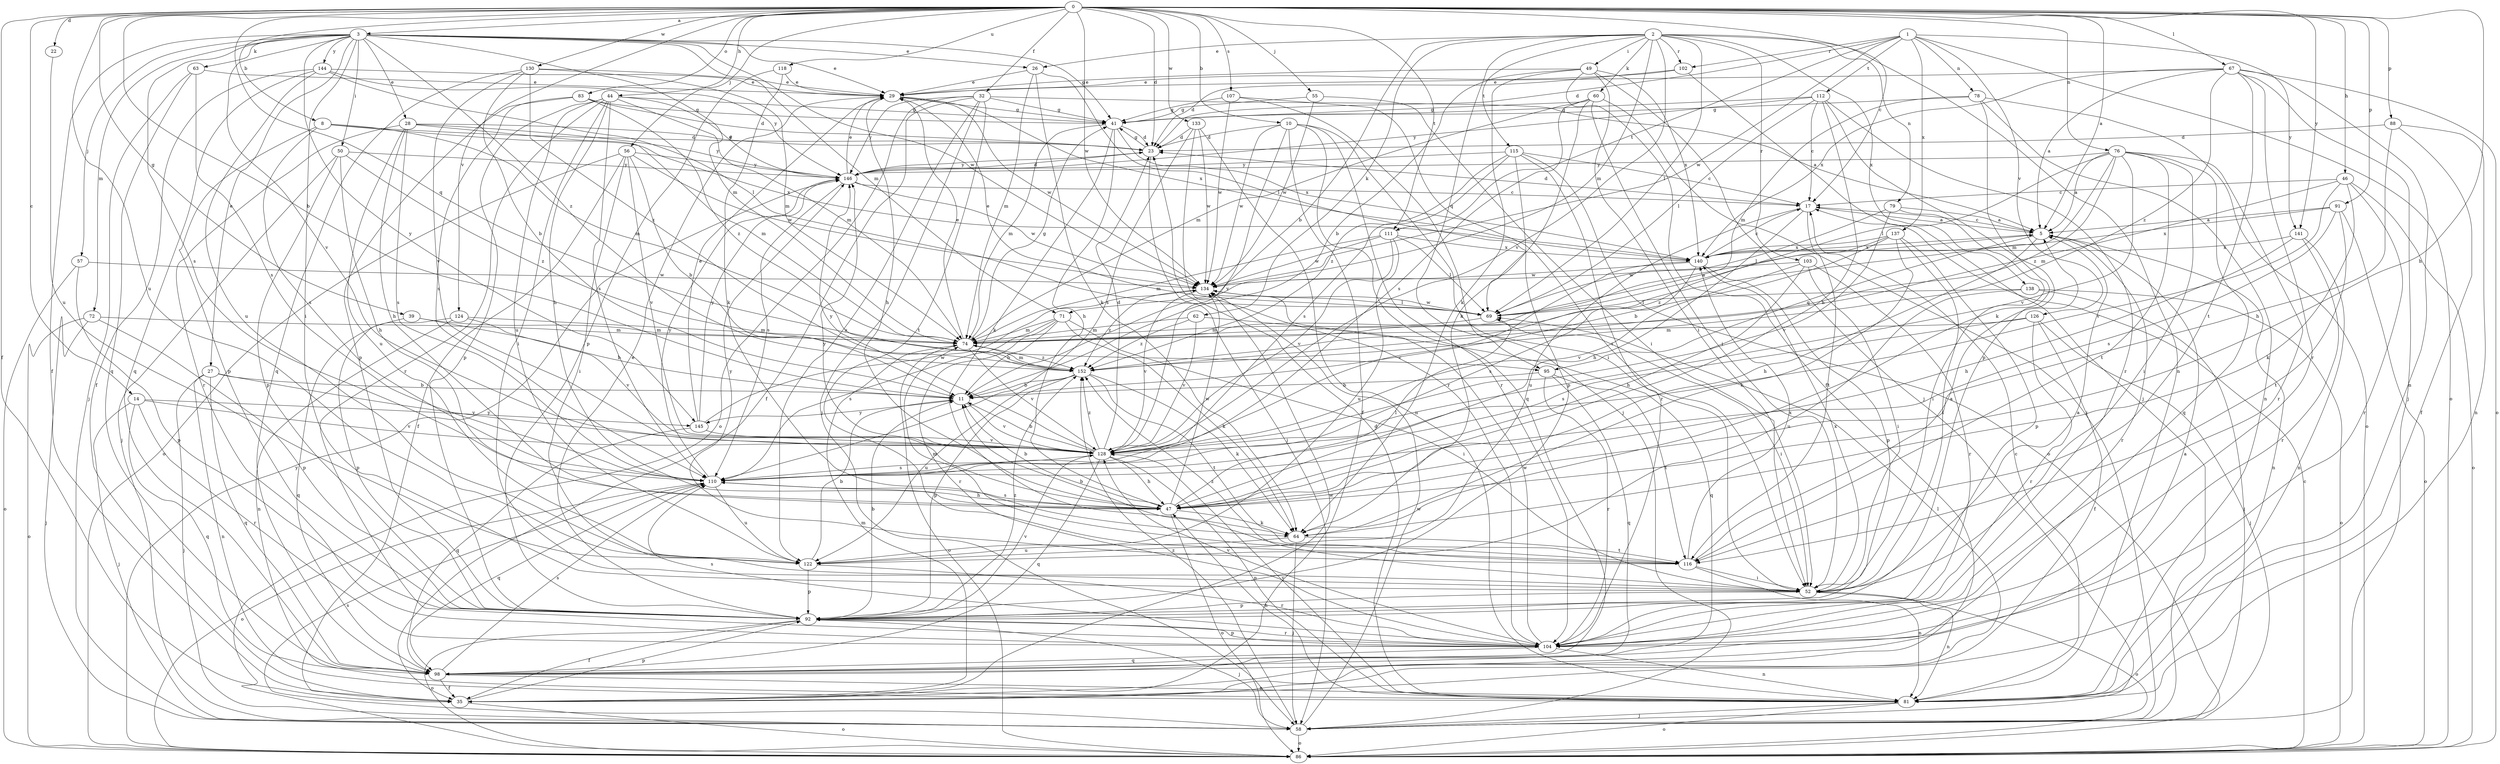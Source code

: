strict digraph  {
0;
1;
2;
3;
5;
8;
10;
11;
14;
17;
22;
23;
26;
27;
28;
29;
32;
35;
39;
41;
44;
46;
47;
49;
50;
52;
55;
56;
57;
58;
60;
62;
63;
64;
67;
69;
71;
72;
74;
76;
78;
79;
81;
83;
86;
88;
91;
92;
95;
98;
102;
103;
104;
107;
110;
111;
112;
115;
116;
118;
122;
124;
126;
128;
130;
133;
134;
137;
138;
140;
141;
144;
145;
146;
152;
0 -> 3  [label=a];
0 -> 5  [label=a];
0 -> 8  [label=b];
0 -> 10  [label=b];
0 -> 11  [label=b];
0 -> 14  [label=c];
0 -> 17  [label=c];
0 -> 22  [label=d];
0 -> 23  [label=d];
0 -> 32  [label=f];
0 -> 35  [label=f];
0 -> 39  [label=g];
0 -> 44  [label=h];
0 -> 46  [label=h];
0 -> 47  [label=h];
0 -> 55  [label=j];
0 -> 56  [label=j];
0 -> 67  [label=l];
0 -> 76  [label=n];
0 -> 83  [label=o];
0 -> 88  [label=p];
0 -> 91  [label=p];
0 -> 95  [label=q];
0 -> 107  [label=s];
0 -> 111  [label=t];
0 -> 118  [label=u];
0 -> 122  [label=u];
0 -> 124  [label=v];
0 -> 130  [label=w];
0 -> 133  [label=w];
0 -> 134  [label=w];
0 -> 141  [label=y];
1 -> 23  [label=d];
1 -> 78  [label=n];
1 -> 86  [label=o];
1 -> 102  [label=r];
1 -> 111  [label=t];
1 -> 112  [label=t];
1 -> 126  [label=v];
1 -> 134  [label=w];
1 -> 137  [label=x];
1 -> 141  [label=y];
2 -> 11  [label=b];
2 -> 26  [label=e];
2 -> 49  [label=i];
2 -> 60  [label=k];
2 -> 62  [label=k];
2 -> 69  [label=l];
2 -> 71  [label=m];
2 -> 79  [label=n];
2 -> 81  [label=n];
2 -> 95  [label=q];
2 -> 102  [label=r];
2 -> 103  [label=r];
2 -> 115  [label=t];
2 -> 128  [label=v];
2 -> 138  [label=x];
3 -> 26  [label=e];
3 -> 27  [label=e];
3 -> 28  [label=e];
3 -> 29  [label=e];
3 -> 35  [label=f];
3 -> 41  [label=g];
3 -> 50  [label=i];
3 -> 52  [label=i];
3 -> 57  [label=j];
3 -> 63  [label=k];
3 -> 71  [label=m];
3 -> 72  [label=m];
3 -> 74  [label=m];
3 -> 110  [label=s];
3 -> 128  [label=v];
3 -> 134  [label=w];
3 -> 144  [label=y];
3 -> 145  [label=y];
3 -> 152  [label=z];
5 -> 17  [label=c];
5 -> 47  [label=h];
5 -> 81  [label=n];
5 -> 95  [label=q];
5 -> 104  [label=r];
5 -> 140  [label=x];
8 -> 23  [label=d];
8 -> 74  [label=m];
8 -> 92  [label=p];
8 -> 110  [label=s];
8 -> 140  [label=x];
10 -> 23  [label=d];
10 -> 35  [label=f];
10 -> 52  [label=i];
10 -> 98  [label=q];
10 -> 104  [label=r];
10 -> 128  [label=v];
10 -> 134  [label=w];
11 -> 128  [label=v];
11 -> 145  [label=y];
14 -> 58  [label=j];
14 -> 98  [label=q];
14 -> 104  [label=r];
14 -> 128  [label=v];
14 -> 145  [label=y];
17 -> 5  [label=a];
17 -> 23  [label=d];
17 -> 47  [label=h];
17 -> 116  [label=t];
17 -> 122  [label=u];
22 -> 122  [label=u];
23 -> 41  [label=g];
23 -> 58  [label=j];
23 -> 146  [label=y];
26 -> 29  [label=e];
26 -> 64  [label=k];
26 -> 69  [label=l];
26 -> 74  [label=m];
27 -> 11  [label=b];
27 -> 58  [label=j];
27 -> 81  [label=n];
27 -> 98  [label=q];
27 -> 128  [label=v];
28 -> 23  [label=d];
28 -> 47  [label=h];
28 -> 74  [label=m];
28 -> 104  [label=r];
28 -> 110  [label=s];
28 -> 122  [label=u];
28 -> 146  [label=y];
29 -> 41  [label=g];
29 -> 47  [label=h];
29 -> 134  [label=w];
29 -> 140  [label=x];
32 -> 5  [label=a];
32 -> 35  [label=f];
32 -> 41  [label=g];
32 -> 58  [label=j];
32 -> 86  [label=o];
32 -> 116  [label=t];
32 -> 122  [label=u];
32 -> 146  [label=y];
35 -> 69  [label=l];
35 -> 74  [label=m];
35 -> 86  [label=o];
35 -> 92  [label=p];
35 -> 134  [label=w];
39 -> 11  [label=b];
39 -> 74  [label=m];
39 -> 92  [label=p];
41 -> 23  [label=d];
41 -> 47  [label=h];
41 -> 64  [label=k];
41 -> 74  [label=m];
41 -> 140  [label=x];
44 -> 41  [label=g];
44 -> 47  [label=h];
44 -> 52  [label=i];
44 -> 74  [label=m];
44 -> 92  [label=p];
44 -> 104  [label=r];
44 -> 110  [label=s];
44 -> 122  [label=u];
44 -> 146  [label=y];
46 -> 17  [label=c];
46 -> 64  [label=k];
46 -> 74  [label=m];
46 -> 86  [label=o];
46 -> 104  [label=r];
46 -> 128  [label=v];
47 -> 11  [label=b];
47 -> 64  [label=k];
47 -> 69  [label=l];
47 -> 86  [label=o];
47 -> 110  [label=s];
47 -> 134  [label=w];
47 -> 146  [label=y];
49 -> 11  [label=b];
49 -> 29  [label=e];
49 -> 35  [label=f];
49 -> 52  [label=i];
49 -> 58  [label=j];
49 -> 64  [label=k];
49 -> 140  [label=x];
50 -> 47  [label=h];
50 -> 58  [label=j];
50 -> 92  [label=p];
50 -> 146  [label=y];
50 -> 152  [label=z];
52 -> 5  [label=a];
52 -> 81  [label=n];
52 -> 86  [label=o];
52 -> 92  [label=p];
52 -> 140  [label=x];
52 -> 152  [label=z];
55 -> 41  [label=g];
55 -> 52  [label=i];
55 -> 134  [label=w];
56 -> 11  [label=b];
56 -> 35  [label=f];
56 -> 52  [label=i];
56 -> 86  [label=o];
56 -> 128  [label=v];
56 -> 134  [label=w];
56 -> 146  [label=y];
57 -> 86  [label=o];
57 -> 92  [label=p];
57 -> 134  [label=w];
58 -> 86  [label=o];
58 -> 110  [label=s];
58 -> 134  [label=w];
58 -> 152  [label=z];
60 -> 41  [label=g];
60 -> 52  [label=i];
60 -> 58  [label=j];
60 -> 64  [label=k];
60 -> 74  [label=m];
60 -> 110  [label=s];
62 -> 74  [label=m];
62 -> 98  [label=q];
62 -> 128  [label=v];
62 -> 152  [label=z];
63 -> 29  [label=e];
63 -> 58  [label=j];
63 -> 98  [label=q];
63 -> 110  [label=s];
64 -> 58  [label=j];
64 -> 116  [label=t];
64 -> 122  [label=u];
67 -> 5  [label=a];
67 -> 29  [label=e];
67 -> 58  [label=j];
67 -> 81  [label=n];
67 -> 86  [label=o];
67 -> 104  [label=r];
67 -> 116  [label=t];
67 -> 140  [label=x];
67 -> 152  [label=z];
69 -> 5  [label=a];
69 -> 29  [label=e];
69 -> 52  [label=i];
69 -> 74  [label=m];
69 -> 134  [label=w];
71 -> 11  [label=b];
71 -> 52  [label=i];
71 -> 64  [label=k];
71 -> 74  [label=m];
71 -> 104  [label=r];
71 -> 110  [label=s];
72 -> 58  [label=j];
72 -> 74  [label=m];
72 -> 86  [label=o];
72 -> 92  [label=p];
74 -> 29  [label=e];
74 -> 41  [label=g];
74 -> 86  [label=o];
74 -> 128  [label=v];
74 -> 152  [label=z];
76 -> 5  [label=a];
76 -> 52  [label=i];
76 -> 69  [label=l];
76 -> 74  [label=m];
76 -> 98  [label=q];
76 -> 104  [label=r];
76 -> 116  [label=t];
76 -> 128  [label=v];
76 -> 146  [label=y];
76 -> 152  [label=z];
78 -> 41  [label=g];
78 -> 64  [label=k];
78 -> 74  [label=m];
78 -> 81  [label=n];
78 -> 86  [label=o];
79 -> 5  [label=a];
79 -> 52  [label=i];
79 -> 69  [label=l];
79 -> 128  [label=v];
81 -> 17  [label=c];
81 -> 23  [label=d];
81 -> 47  [label=h];
81 -> 58  [label=j];
81 -> 86  [label=o];
81 -> 128  [label=v];
83 -> 23  [label=d];
83 -> 41  [label=g];
83 -> 92  [label=p];
83 -> 110  [label=s];
83 -> 152  [label=z];
86 -> 17  [label=c];
86 -> 146  [label=y];
88 -> 23  [label=d];
88 -> 35  [label=f];
88 -> 47  [label=h];
88 -> 81  [label=n];
91 -> 5  [label=a];
91 -> 86  [label=o];
91 -> 110  [label=s];
91 -> 116  [label=t];
91 -> 140  [label=x];
92 -> 11  [label=b];
92 -> 29  [label=e];
92 -> 35  [label=f];
92 -> 58  [label=j];
92 -> 86  [label=o];
92 -> 104  [label=r];
92 -> 128  [label=v];
92 -> 152  [label=z];
95 -> 11  [label=b];
95 -> 98  [label=q];
95 -> 104  [label=r];
95 -> 116  [label=t];
98 -> 5  [label=a];
98 -> 35  [label=f];
98 -> 81  [label=n];
98 -> 110  [label=s];
102 -> 23  [label=d];
102 -> 29  [label=e];
102 -> 58  [label=j];
103 -> 47  [label=h];
103 -> 52  [label=i];
103 -> 104  [label=r];
103 -> 128  [label=v];
103 -> 134  [label=w];
104 -> 81  [label=n];
104 -> 92  [label=p];
104 -> 98  [label=q];
104 -> 110  [label=s];
104 -> 128  [label=v];
104 -> 134  [label=w];
107 -> 41  [label=g];
107 -> 52  [label=i];
107 -> 58  [label=j];
107 -> 134  [label=w];
110 -> 47  [label=h];
110 -> 86  [label=o];
110 -> 98  [label=q];
110 -> 122  [label=u];
110 -> 146  [label=y];
111 -> 69  [label=l];
111 -> 74  [label=m];
111 -> 122  [label=u];
111 -> 128  [label=v];
111 -> 134  [label=w];
111 -> 140  [label=x];
112 -> 17  [label=c];
112 -> 41  [label=g];
112 -> 47  [label=h];
112 -> 69  [label=l];
112 -> 92  [label=p];
112 -> 104  [label=r];
112 -> 146  [label=y];
115 -> 17  [label=c];
115 -> 86  [label=o];
115 -> 92  [label=p];
115 -> 104  [label=r];
115 -> 110  [label=s];
115 -> 146  [label=y];
115 -> 152  [label=z];
116 -> 5  [label=a];
116 -> 11  [label=b];
116 -> 52  [label=i];
116 -> 74  [label=m];
116 -> 81  [label=n];
116 -> 140  [label=x];
116 -> 146  [label=y];
118 -> 29  [label=e];
118 -> 64  [label=k];
118 -> 92  [label=p];
122 -> 11  [label=b];
122 -> 92  [label=p];
122 -> 104  [label=r];
124 -> 74  [label=m];
124 -> 81  [label=n];
124 -> 98  [label=q];
124 -> 128  [label=v];
126 -> 35  [label=f];
126 -> 58  [label=j];
126 -> 74  [label=m];
126 -> 104  [label=r];
126 -> 110  [label=s];
128 -> 11  [label=b];
128 -> 23  [label=d];
128 -> 47  [label=h];
128 -> 81  [label=n];
128 -> 98  [label=q];
128 -> 110  [label=s];
128 -> 146  [label=y];
128 -> 152  [label=z];
130 -> 11  [label=b];
130 -> 29  [label=e];
130 -> 74  [label=m];
130 -> 98  [label=q];
130 -> 128  [label=v];
130 -> 152  [label=z];
133 -> 23  [label=d];
133 -> 81  [label=n];
133 -> 104  [label=r];
133 -> 110  [label=s];
133 -> 134  [label=w];
134 -> 69  [label=l];
134 -> 128  [label=v];
134 -> 152  [label=z];
137 -> 11  [label=b];
137 -> 52  [label=i];
137 -> 64  [label=k];
137 -> 92  [label=p];
137 -> 140  [label=x];
137 -> 152  [label=z];
138 -> 58  [label=j];
138 -> 69  [label=l];
138 -> 86  [label=o];
138 -> 122  [label=u];
140 -> 17  [label=c];
140 -> 92  [label=p];
140 -> 110  [label=s];
140 -> 128  [label=v];
140 -> 134  [label=w];
141 -> 47  [label=h];
141 -> 81  [label=n];
141 -> 104  [label=r];
141 -> 140  [label=x];
144 -> 29  [label=e];
144 -> 35  [label=f];
144 -> 69  [label=l];
144 -> 98  [label=q];
144 -> 122  [label=u];
144 -> 146  [label=y];
145 -> 29  [label=e];
145 -> 98  [label=q];
145 -> 128  [label=v];
145 -> 134  [label=w];
145 -> 146  [label=y];
146 -> 17  [label=c];
146 -> 23  [label=d];
146 -> 29  [label=e];
146 -> 110  [label=s];
146 -> 134  [label=w];
152 -> 11  [label=b];
152 -> 64  [label=k];
152 -> 74  [label=m];
152 -> 92  [label=p];
152 -> 116  [label=t];
152 -> 122  [label=u];
}
